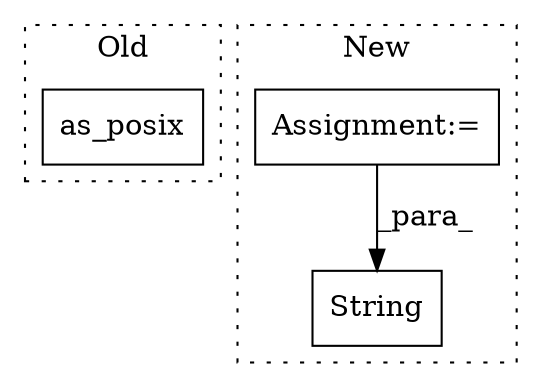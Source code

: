 digraph G {
subgraph cluster0 {
1 [label="as_posix" a="32" s="1131" l="10" shape="box"];
label = "Old";
style="dotted";
}
subgraph cluster1 {
2 [label="String" a="32" s="1339,1355" l="7,1" shape="box"];
3 [label="Assignment:=" a="7" s="1017" l="1" shape="box"];
label = "New";
style="dotted";
}
3 -> 2 [label="_para_"];
}